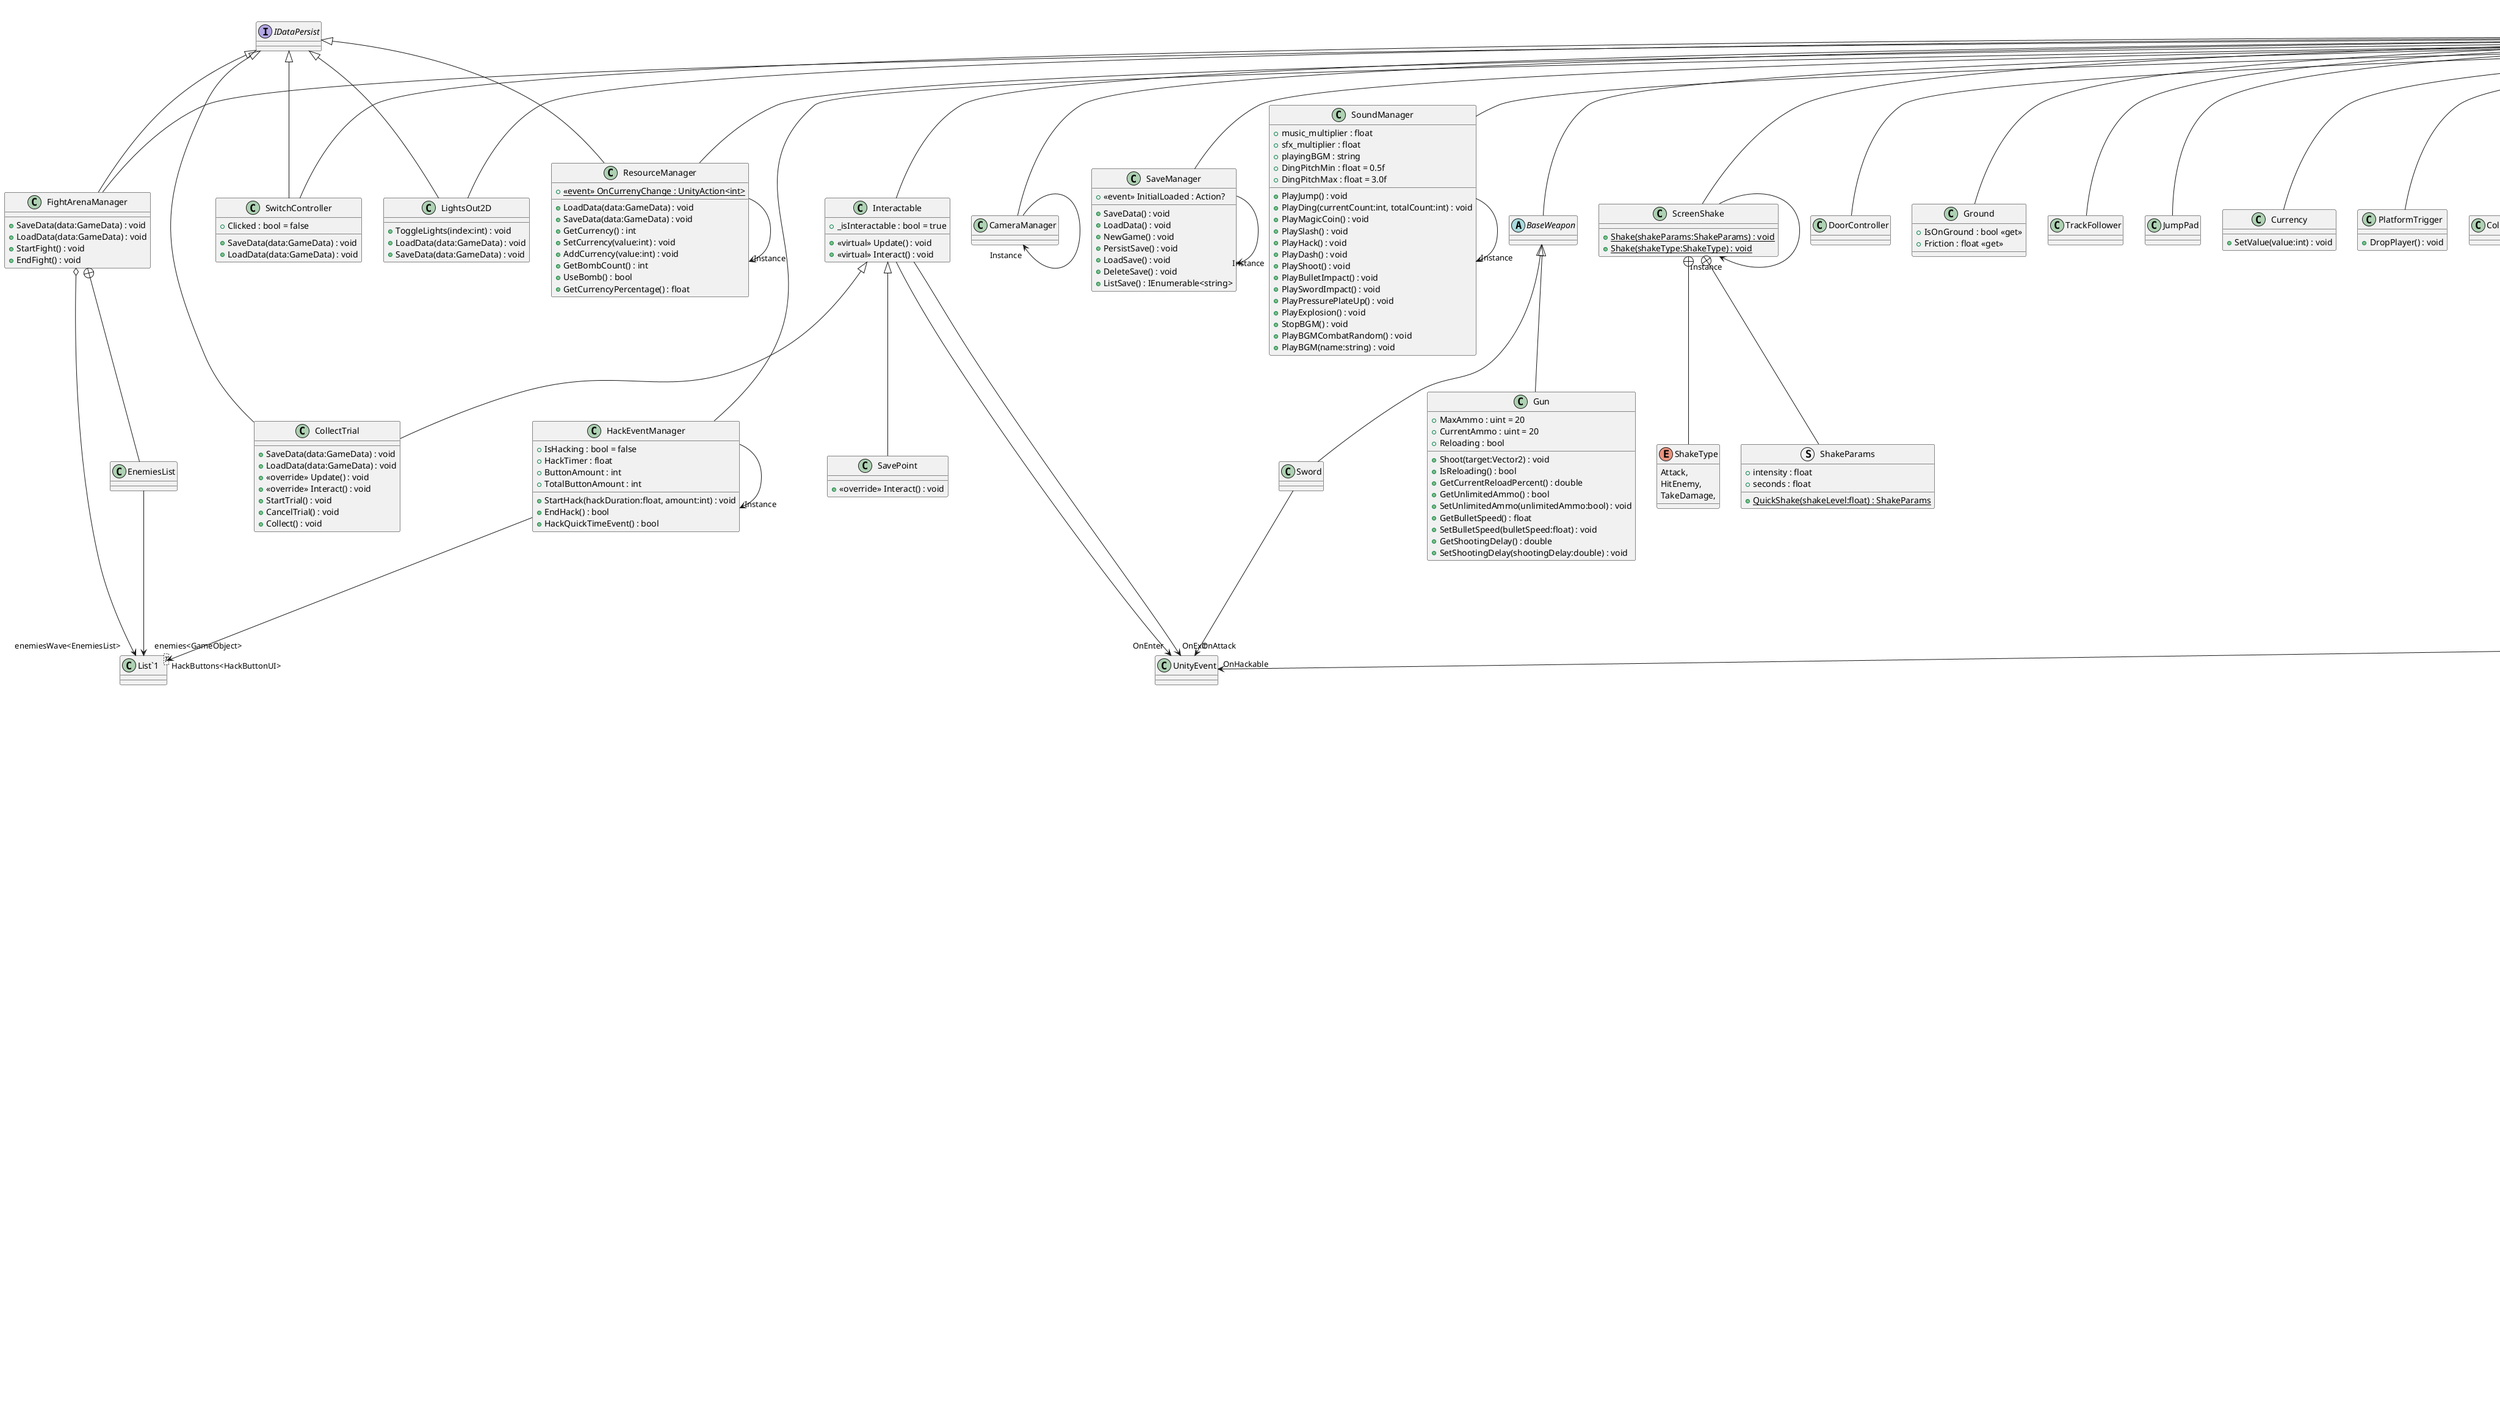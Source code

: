 @startuml
class MapTransition {
    + {static} FindDestinationPosition(fromScene:string, toScene:string, distanceFromSpawn:float) : Vector2
}
enum Direction {
    None,
    Left,
    Right,
    Up,
    Down,
}
MonoBehaviour <|-- MapTransition
MapTransition +-- Direction
class FieldOfView {
    + radius : float
    + spanAngle : float
    + CanSeePlayer : bool <<get>>
    + FieldOfViewCheck() : bool
}
MonoBehaviour <|-- FieldOfView
FieldOfView --> "facingDir" Vector2
FieldOfView --> "targetMask" LayerMask
FieldOfView --> "obstructionMask" LayerMask
class FightArenaManager {
    + SaveData(data:GameData) : void
    + LoadData(data:GameData) : void
    + StartFight() : void
    + EndFight() : void
}
class EnemiesList {
}
class "List`1"<T> {
}
MonoBehaviour <|-- FightArenaManager
IDataPersist <|-- FightArenaManager
FightArenaManager o-> "enemiesWave<EnemiesList>" "List`1"
FightArenaManager +-- EnemiesList
EnemiesList --> "enemies<GameObject>" "List`1"
class PlayerManager {
    + {static}  <<event>> OnPlayerChanged : UnityAction<GameObject> 
    + {static}  <<event>> OnPlayerDied : UnityAction 
    + IsDead : bool = false
    + Die() : void
    + Respawn() : void
    + {static} FindActivePlayer() : GameObject
    + {static} DestroyOtherActivePlayers() : void
    + {static} SetRespawnScene(sceneName:string) : void
}
MonoBehaviour <|-- PlayerManager
PlayerManager --> "Instance" PlayerManager
PlayerManager --> "Player" GameObject
PlayerManager --> "PlayerColor" Color
class PauseMenu {
    + {static} GameIsPaused : bool = false
    + Resume() : void
    + Restart() : void
    + Setting() : void
    + Quit() : void
}
MonoBehaviour <|-- PauseMenu
PauseMenu --> "pauseMenuUI" GameObject
class HackEventManager {
    + IsHacking : bool = false
    + HackTimer : float
    + ButtonAmount : int
    + TotalButtonAmount : int
    + StartHack(hackDuration:float, amount:int) : void
    + EndHack() : bool
    + HackQuickTimeEvent() : bool
}
class "List`1"<T> {
}
MonoBehaviour <|-- HackEventManager
HackEventManager --> "Instance" HackEventManager
HackEventManager --> "HackButtons<HackButtonUI>" "List`1"
class Sound {
    + name : string
    + volume : float
    + pitch : float
}
Sound --> "clip" AudioClip
Sound --> "source" AudioSource
class CameraManager {
}
MonoBehaviour <|-- CameraManager
CameraManager --> "Instance" CameraManager
class SaveManager {
    +  <<event>> InitialLoaded : Action? 
    + SaveData() : void
    + LoadData() : void
    + NewGame() : void
    + PersistSave() : void
    + LoadSave() : void
    + DeleteSave() : void
    + ListSave() : IEnumerable<string>
}
MonoBehaviour <|-- SaveManager
SaveManager --> "Instance" SaveManager
class ResourceManager {
    + {static}  <<event>> OnCurrenyChange : UnityAction<int> 
    + LoadData(data:GameData) : void
    + SaveData(data:GameData) : void
    + GetCurrency() : int
    + SetCurrency(value:int) : void
    + AddCurrency(value:int) : void
    + GetBombCount() : int
    + UseBomb() : bool
    + GetCurrencyPercentage() : float
}
MonoBehaviour <|-- ResourceManager
IDataPersist <|-- ResourceManager
ResourceManager --> "Instance" ResourceManager
class SoundManager {
    + music_multiplier : float
    + sfx_multiplier : float
    + playingBGM : string
    + DingPitchMin : float = 0.5f
    + DingPitchMax : float = 3.0f
    + PlayJump() : void
    + PlayDing(currentCount:int, totalCount:int) : void
    + PlayMagicCoin() : void
    + PlaySlash() : void
    + PlayHack() : void
    + PlayDash() : void
    + PlayShoot() : void
    + PlayBulletImpact() : void
    + PlaySwordImpact() : void
    + PlayPressurePlateUp() : void
    + PlayExplosion() : void
    + StopBGM() : void
    + PlayBGMCombatRandom() : void
    + PlayBGM(name:string) : void
}
MonoBehaviour <|-- SoundManager
SoundManager --> "Instance" SoundManager
class MapManager {
    + IsChangingScene : bool
    + FromScene : string
    + ToScene : string
    + DistanceFromSpawn : float
    + CanChangeScene : bool <<get>>
    + ChangeScene(fromSceneName:string, toSceneName:string, direction:Direction, distanceFromSpawn:float) : void
    + GetMapChangeCooldown() : float
}
MonoBehaviour <|-- MapManager
MapManager --> "Instance" MapManager
MapManager --> "Direction" Direction
class PlayerController {
    + GetHorizontalMovement() : float
    + GetVerticalMovement() : float
    + IsJumpPressed() : bool
    + IsJumpHeld() : bool
    + IsDashPressed() : bool
    + GetAttackDirection() : Vector2?
    + GetContinuedAttackDirection() : Vector2?
    + IsReloadPressed() : bool
    + IsSwapWeaponPressed() : bool
    + GetHackInput() : Vector2?
}
ScriptableObject <|-- PlayerController
InputController <|-- PlayerController
interface InputController {
}
class AIController {
    + <<virtual>> GetHorizontalMovement() : float
    + <<virtual>> GetVerticalMovement() : float
    + <<virtual>> IsJumpPressed() : bool
    + <<virtual>> IsJumpHeld() : bool
    + <<virtual>> GetAttackDirection() : Vector2?
    + <<virtual>> GetContinuedAttackDirection() : Vector2?
    + <<virtual>> IsReloadPressed() : bool
    + <<virtual>> IsDashPressed() : bool
    + <<virtual>> IsSwapWeaponPressed() : bool
    + <<virtual>> GetHackInput() : Vector2?
}
MonoBehaviour <|-- AIController
InputController <|-- AIController
class Controller {
}
MonoBehaviour <|-- Controller
Controller --> "Input" InputController
class DoorController {
}
MonoBehaviour <|-- DoorController
class SwitchController {
    + Clicked : bool = false
    + SaveData(data:GameData) : void
    + LoadData(data:GameData) : void
}
MonoBehaviour <|-- SwitchController
IDataPersist <|-- SwitchController
interface IDataPersist {
}
class FileSaver {
    + FileSaver(serializer:ISerializer, path:string, fileExt:string)
    + PersistSave(data:GameData, name:string, overwrite:bool) : void
    + LoadSave(name:string) : GameData
    + DeleteSave(name:string) : void
    + ListSaves() : System.Collections.Generic.IEnumerable<string>
}
ISaver <|-- FileSaver
interface ISerializer {
}
interface ISaver {
}
class JsonSerializer {
    + JsonSerializer(pretty:bool)
    + Serialize(writer:Stream, obj:T) : void
    + Deserialize(reader:Stream) : T
    + {static} SerializeString(data:string) : string
}
ISerializer <|-- JsonSerializer
class GameData {
    + name : string
    + currentScene : string
    + currency : int
}
class "SerializedDictionary`2"<T1,T2> {
}
GameData o-> "switches<string,bool>" "SerializedDictionary`2"
GameData o-> "fightArenas<string,bool>" "SerializedDictionary`2"
GameData o-> "collectTrials<string,bool>" "SerializedDictionary`2"
GameData o-> "puzzles<string,bool>" "SerializedDictionary`2"
class Ground {
    + IsOnGround : bool <<get>>
    + Friction : float <<get>>
}
MonoBehaviour <|-- Ground
class TrackFollower {
}
MonoBehaviour <|-- TrackFollower
class Interactable {
    + _isInteractable : bool = true
    + <<virtual>> Update() : void
    + <<virtual>> Interact() : void
}
MonoBehaviour <|-- Interactable
Interactable --> "OnEnter" UnityEvent
Interactable --> "OnExit" UnityEvent
class JumpPad {
}
MonoBehaviour <|-- JumpPad
class Currency {
    + SetValue(value:int) : void
}
MonoBehaviour <|-- Currency
class PlatformTrigger {
    + DropPlayer() : void
}
MonoBehaviour <|-- PlatformTrigger
class DropItem {
    + ValuePerCurrency : int
    + CurrencyAmount : int
    + velocity : float
    + DropCurrency() : void
}
MonoBehaviour <|-- DropItem
DropItem --> "CurrencyPrefab" GameObject
class CollectTrialObject {
}
MonoBehaviour <|-- CollectTrialObject
class Spike {
}
MonoBehaviour <|-- Spike
class SavePoint {
    + <<override>> Interact() : void
}
Interactable <|-- SavePoint
class LaserShooter {
}
MonoBehaviour <|-- LaserShooter
class CollectTrial {
    + SaveData(data:GameData) : void
    + LoadData(data:GameData) : void
    + <<override>> Update() : void
    + <<override>> Interact() : void
    + StartTrial() : void
    + CancelTrial() : void
    + Collect() : void
}
Interactable <|-- CollectTrial
IDataPersist <|-- CollectTrial
class CollsionDamage {
}
MonoBehaviour <|-- CollsionDamage
class Jump {
    + GetMaxAirJump() : int
}
MonoBehaviour <|-- Jump
class Hack {
}
MonoBehaviour <|-- Hack
class Move {
    + _hasDash : bool = true
    + SetFollowMovement(followMovement:bool) : void
}
MonoBehaviour <|-- Move
class Slash {
}
MonoBehaviour <|-- Slash
class ScreenShake {
    + {static} Shake(shakeParams:ShakeParams) : void
    + {static} Shake(shakeType:ShakeType) : void
}
struct ShakeParams {
    + intensity : float
    + seconds : float
    + {static} QuickShake(shakeLevel:float) : ShakeParams
}
enum ShakeType {
    Attack,
    HitEnemy,
    TakeDamage,
}
MonoBehaviour <|-- ScreenShake
ScreenShake --> "Instance" ScreenShake
ScreenShake +-- ShakeParams
ScreenShake +-- ShakeType
class Parallax {
}
MonoBehaviour <|-- Parallax
Parallax --> "factor" Vector2
class Hack {
}
MonoBehaviour <|-- Hack
class Bullet {
    + Fire(velocity:Vector2, knockbackMultiplier:float) : void
}
BaseProjectile <|-- Bullet
class Gun {
    + MaxAmmo : uint = 20
    + CurrentAmmo : uint = 20
    + Reloading : bool
    + Shoot(target:Vector2) : void
    + IsReloading() : bool
    + GetCurrentReloadPercent() : double
    + GetUnlimitedAmmo() : bool
    + SetUnlimitedAmmo(unlimitedAmmo:bool) : void
    + GetBulletSpeed() : float
    + SetBulletSpeed(bulletSpeed:float) : void
    + GetShootingDelay() : double
    + SetShootingDelay(shootingDelay:double) : void
}
BaseWeapon <|-- Gun
class Health {
    + ResetHealth() : void
    + TakeDamage(damage:int, hitDirection:Vector2, knockbackMultiplier:float) : void
    + GetMaxHealth() : int
    + GetCurrentHealth() : int
    + SetCurrentHealth(health:int) : void
    + IsHackable() : bool
    + ApplyKnockback(hitDirection:Vector2, multiplier:float) : void
    + TriggerIFrame() : void
    + Heal(health:int) : void
    + HealPercent(percent:double) : void
    + GetMortality() : bool
    + SetMortality(mortal:bool) : void
}
MonoBehaviour <|-- Health
Health --> "OnHackable" UnityEvent
Health --> "OriginalColor" Color
class Pulse {
}
MonoBehaviour <|-- Pulse
class WeaponManager {
    + CurrentWeapon() : BaseWeapon?
}
MonoBehaviour <|-- WeaponManager
class Sword {
}
BaseWeapon <|-- Sword
Sword --> "OnAttack" UnityEvent
class EnemyHealthBar {
}
BaseHealthBar <|-- EnemyHealthBar
class HackButtonUI {
    + Clicked : bool
    + SetButton(clicked:bool) : void
}
MonoBehaviour <|-- HackButtonUI
class EnemySkillBar {
}
MonoBehaviour <|-- EnemySkillBar
class EquipmentUIManager {
    + CheckEquipment() : void
    + Select(mono:MonoBehaviour) : void
}
MonoBehaviour <|-- EquipmentUIManager
EquipmentUIManager --> "Instance" EquipmentUIManager
class HealthBar {
}
BaseHealthBar <|-- HealthBar
class CurrencyUI {
    + UpdateUI(currency:int) : void
}
MonoBehaviour <|-- CurrencyUI
class EquipmentSlot {
    + Select() : void
    + Deselect() : void
}
MonoBehaviour <|-- EquipmentSlot
EquipmentSlot --> "selectedColor" Color
EquipmentSlot --> "notSelectedColor" Color
class MainMenu {
    + PlayGame() : void
    + LoadGame() : void
    + GoToOption() : void
    + QuitGame() : void
}
MonoBehaviour <|-- MainMenu
class VolumeSetting {
    + SetMusicVolume() : void
    + SetSFXVolume() : void
    + BackToMainMenu() : void
}
MonoBehaviour <|-- VolumeSetting
class WeaponStatusBar {
}
MonoBehaviour <|-- WeaponStatusBar
WeaponStatusBar --> "statusText" TMP_Text
WeaponStatusBar --> "statusBar" Slider
class SkillUIManager {
    + CheckSkill() : void
}
MonoBehaviour <|-- SkillUIManager
SkillUIManager --> "Instance" SkillUIManager
class SwordWielderController {
    + dashingDistance : float
    + preferredDistance : float
    + <<override>> GetHorizontalMovement() : float
    + <<override>> IsJumpPressed() : bool
    + <<override>> IsDashPressed() : bool
    + <<override>> GetAttackDirection() : Vector2?
}
enum State {
    INITAL,
    IDLE,
    NOTICED,
    ATTACKING,
}
AIController <|-- SwordWielderController
InputController <|-- SwordWielderController
SwordWielderController +-- State
class TemplateController {
    + <<override>> GetAttackDirection() : Vector2?
    + <<override>> IsReloadPressed() : bool
    + <<override>> IsJumpPressed() : bool
}
enum State {
    INITAL,
    IDLE,
    SHOOTING,
    RELOADING,
}
AIController <|-- TemplateController
InputController <|-- TemplateController
TemplateController +-- State
class SpawnerController {
}
MonoBehaviour <|-- SpawnerController
class TurretController {
    + <<override>> GetAttackDirection() : Vector2?
    + <<override>> IsReloadPressed() : bool
    + <<override>> IsJumpPressed() : bool
}
enum State {
    INITAL,
    IDLE,
    SHOOTING,
    RELOADING,
}
AIController <|-- TurretController
InputController <|-- TurretController
TurretController +-- State
class BomberController {
    + <<override>> GetHorizontalMovement() : float
    + <<override>> GetVerticalMovement() : float
    + <<override>> IsJumpPressed() : bool
}
enum State {
    INITAL,
    IDLE,
    RUNNING,
}
AIController <|-- BomberController
InputController <|-- BomberController
BomberController +-- State
class MenuBomberController {
    + <<override>> GetHorizontalMovement() : float
    + <<override>> IsJumpPressed() : bool
}
enum State {
    INITAL,
    IDLE,
}
AIController <|-- MenuBomberController
InputController <|-- MenuBomberController
MenuBomberController +-- State
class GunnerController {
    + preferredDistance : float = 5f
    + _jumpChance : float = 0.2f
    + <<override>> GetHorizontalMovement() : float
    + <<override>> IsJumpPressed() : bool
    + <<override>> GetAttackDirection() : Vector2?
}
enum State {
    INITAL,
    IDLE,
    ATTACKING,
    RELOADING,
}
AIController <|-- GunnerController
InputController <|-- GunnerController
GunnerController +-- State
class MenuDemoController {
    + <<override>> GetAttackDirection() : Vector2?
    + <<override>> GetHorizontalMovement() : float
    + <<override>> IsReloadPressed() : bool
    + <<override>> IsJumpPressed() : bool
    + <<override>> IsDashPressed() : bool
}
enum State {
    INITAL,
    SHOOTING,
    RELOADING,
}
AIController <|-- MenuDemoController
InputController <|-- MenuDemoController
MenuDemoController +-- State
class SwordChargerController {
    + <<override>> GetHorizontalMovement() : float
    + <<override>> IsJumpPressed() : bool
    + <<override>> IsDashPressed() : bool
    + <<override>> GetAttackDirection() : Vector2?
}
enum State {
    INITAL,
    IDLE,
    NOTICED,
    CHARGING,
    COOLDOWN,
}
AIController <|-- SwordChargerController
InputController <|-- SwordChargerController
SwordChargerController +-- State
class LightsOut2D {
    + ToggleLights(index:int) : void
    + LoadData(data:GameData) : void
    + SaveData(data:GameData) : void
}
MonoBehaviour <|-- LightsOut2D
IDataPersist <|-- LightsOut2D
class LightsOut2DTile {
    + SetIndex(index:int) : void
}
MonoBehaviour <|-- LightsOut2DTile
abstract class BaseWeapon {
}
MonoBehaviour <|-- BaseWeapon
abstract class BaseProjectile {
    + IsEnemy : bool
}
MonoBehaviour <|-- BaseProjectile
abstract class BaseHealthBar {
    + SetHealthBar() : void
}
MonoBehaviour <|-- BaseHealthBar
BaseHealthBar --> "gradient" Gradient
BaseHealthBar --> "fill" Image
class EquipmentsManager {
}
MonoBehaviour <|-- EquipmentsManager
class Boss1Controller {
}
enum Phase {
    NORMAL,
    Boost1,
    Boost2,
}
Boss1BaseController <|-- Boss1Controller
Boss1Controller +-- Phase
abstract class Boss1BaseController {
    + IsDestroy() : bool
    + <<override>> GetAttackDirection() : Vector2?
}
enum State {
    INITAL,
    IDLE,
    SHOOTING,
}
AIController <|-- Boss1BaseController
InputController <|-- Boss1BaseController
Boss1BaseController +-- State
class Boss1ComponentController {
    + GetHealDelay() : double
    + SetHealDelay(healDelay:double) : void
    + GetHealPercent() : double
    + SetHealPercent(healPercent:double) : void
    + GetGun() : Gun
    + GetHealth() : Health
}
Boss1BaseController <|-- Boss1ComponentController
@enduml
